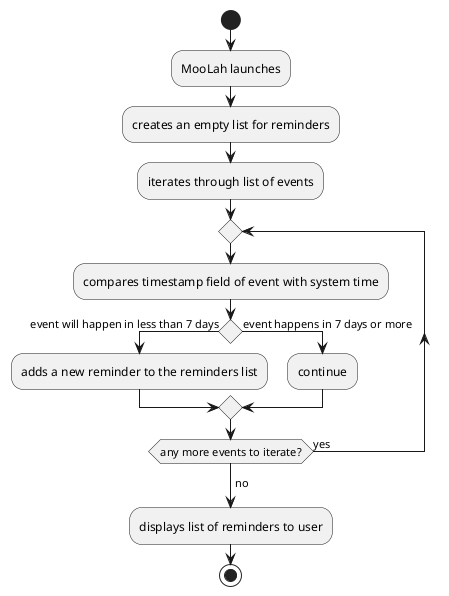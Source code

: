 @startuml
start
:MooLah launches;
:creates an empty list for reminders;
:iterates through list of events;
repeat
    :compares timestamp field of event with system time;
    if () then (event will happen in less than 7 days)
        :adds a new reminder to the reminders list;
    else (event happens in 7 days or more)
        :continue;
    endif;
repeat while (any more events to iterate?) is (yes)
-> no;
:displays list of reminders to user;
stop
@enduml
